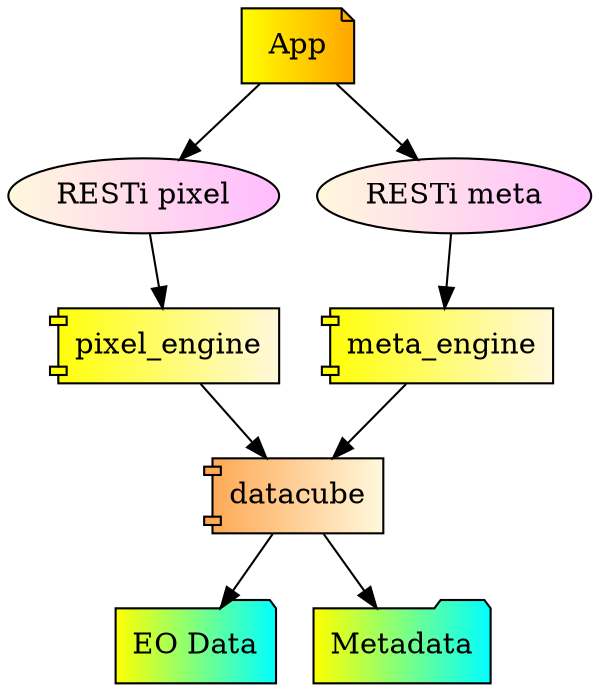 digraph G {

node [style=filled, fillcolor="yellow:orange",shape=note]
n0[label="App"]
node [style=filled, fillcolor="cornsilk:plum1",shape=ellipse]
n1[label="RESTi pixel"]
n2[label="RESTi meta"]
node [style=filled, fillcolor="yellow:cornsilk",shape=component]
n1a[label="pixel_engine"]
n2a[label="meta_engine"]
node [style=filled, fillcolor="tan1:cornsilk",shape=component]
n2b[label="datacube"]
node [style=filled, fillcolor="yellow:cyan",shape=folder]
n3[label="EO Data"]
n4[label="Metadata"]

n0->n1->n1a
n0->n2->n2a

n1a->n2b
n2a->n2b

n2b->n3
n2b->n4


}
